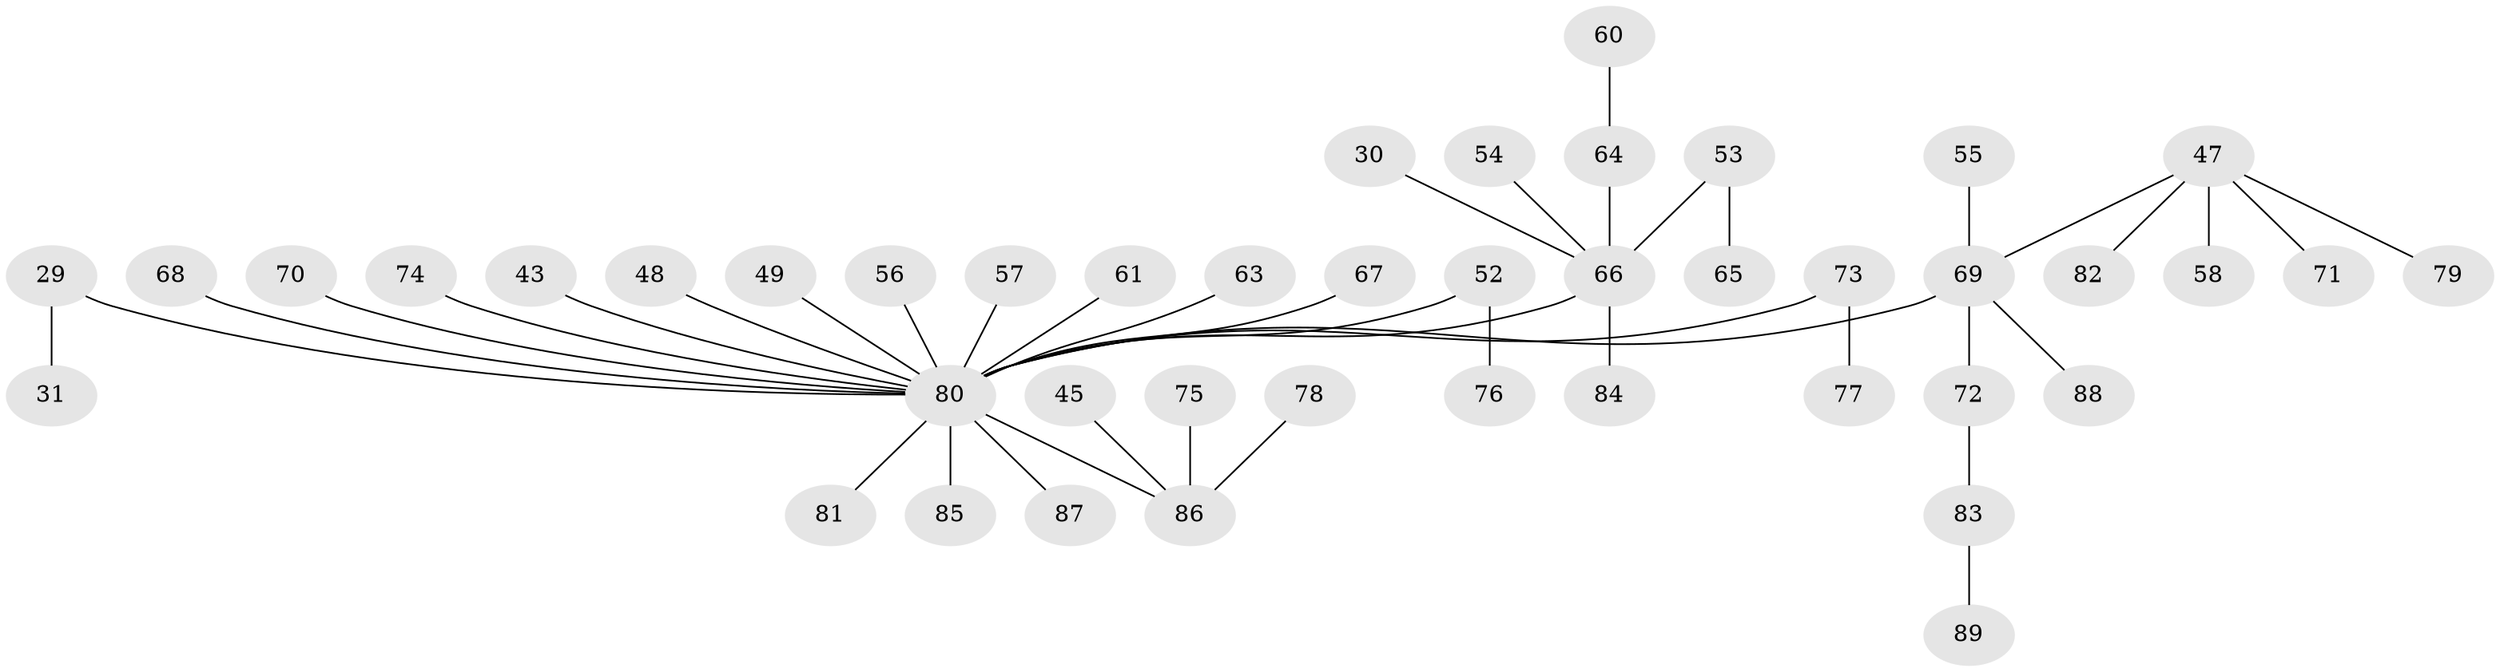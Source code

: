 // original degree distribution, {4: 0.0449438202247191, 5: 0.033707865168539325, 6: 0.011235955056179775, 7: 0.02247191011235955, 1: 0.5056179775280899, 3: 0.1348314606741573, 2: 0.24719101123595505}
// Generated by graph-tools (version 1.1) at 2025/53/03/09/25 04:53:46]
// undirected, 44 vertices, 43 edges
graph export_dot {
graph [start="1"]
  node [color=gray90,style=filled];
  29;
  30;
  31;
  43;
  45;
  47 [super="+39"];
  48;
  49;
  52 [super="+14"];
  53;
  54;
  55;
  56;
  57;
  58;
  60;
  61;
  63;
  64 [super="+35"];
  65;
  66 [super="+23+18+51"];
  67;
  68;
  69 [super="+21+59"];
  70;
  71;
  72;
  73;
  74;
  75;
  76;
  77;
  78;
  79;
  80 [super="+25+32+46+13+28+37+38+62"];
  81 [super="+22+27"];
  82;
  83;
  84;
  85;
  86 [super="+19+26+42"];
  87;
  88;
  89;
  29 -- 31;
  29 -- 80;
  30 -- 66;
  43 -- 80;
  45 -- 86;
  47 -- 79;
  47 -- 82;
  47 -- 58;
  47 -- 69;
  47 -- 71;
  48 -- 80;
  49 -- 80;
  52 -- 76;
  52 -- 80;
  53 -- 65;
  53 -- 66;
  54 -- 66;
  55 -- 69;
  56 -- 80;
  57 -- 80;
  60 -- 64;
  61 -- 80;
  63 -- 80;
  64 -- 66;
  66 -- 84;
  66 -- 80;
  67 -- 80;
  68 -- 80;
  69 -- 72;
  69 -- 88;
  69 -- 80;
  70 -- 80;
  72 -- 83;
  73 -- 77;
  73 -- 80;
  74 -- 80;
  75 -- 86;
  78 -- 86;
  80 -- 81;
  80 -- 86;
  80 -- 87;
  80 -- 85;
  83 -- 89;
}
